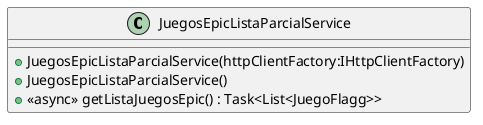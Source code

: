 @startuml
class JuegosEpicListaParcialService {
    + JuegosEpicListaParcialService(httpClientFactory:IHttpClientFactory)
    + JuegosEpicListaParcialService()
    + <<async>> getListaJuegosEpic() : Task<List<JuegoFlagg>>
}
@enduml

